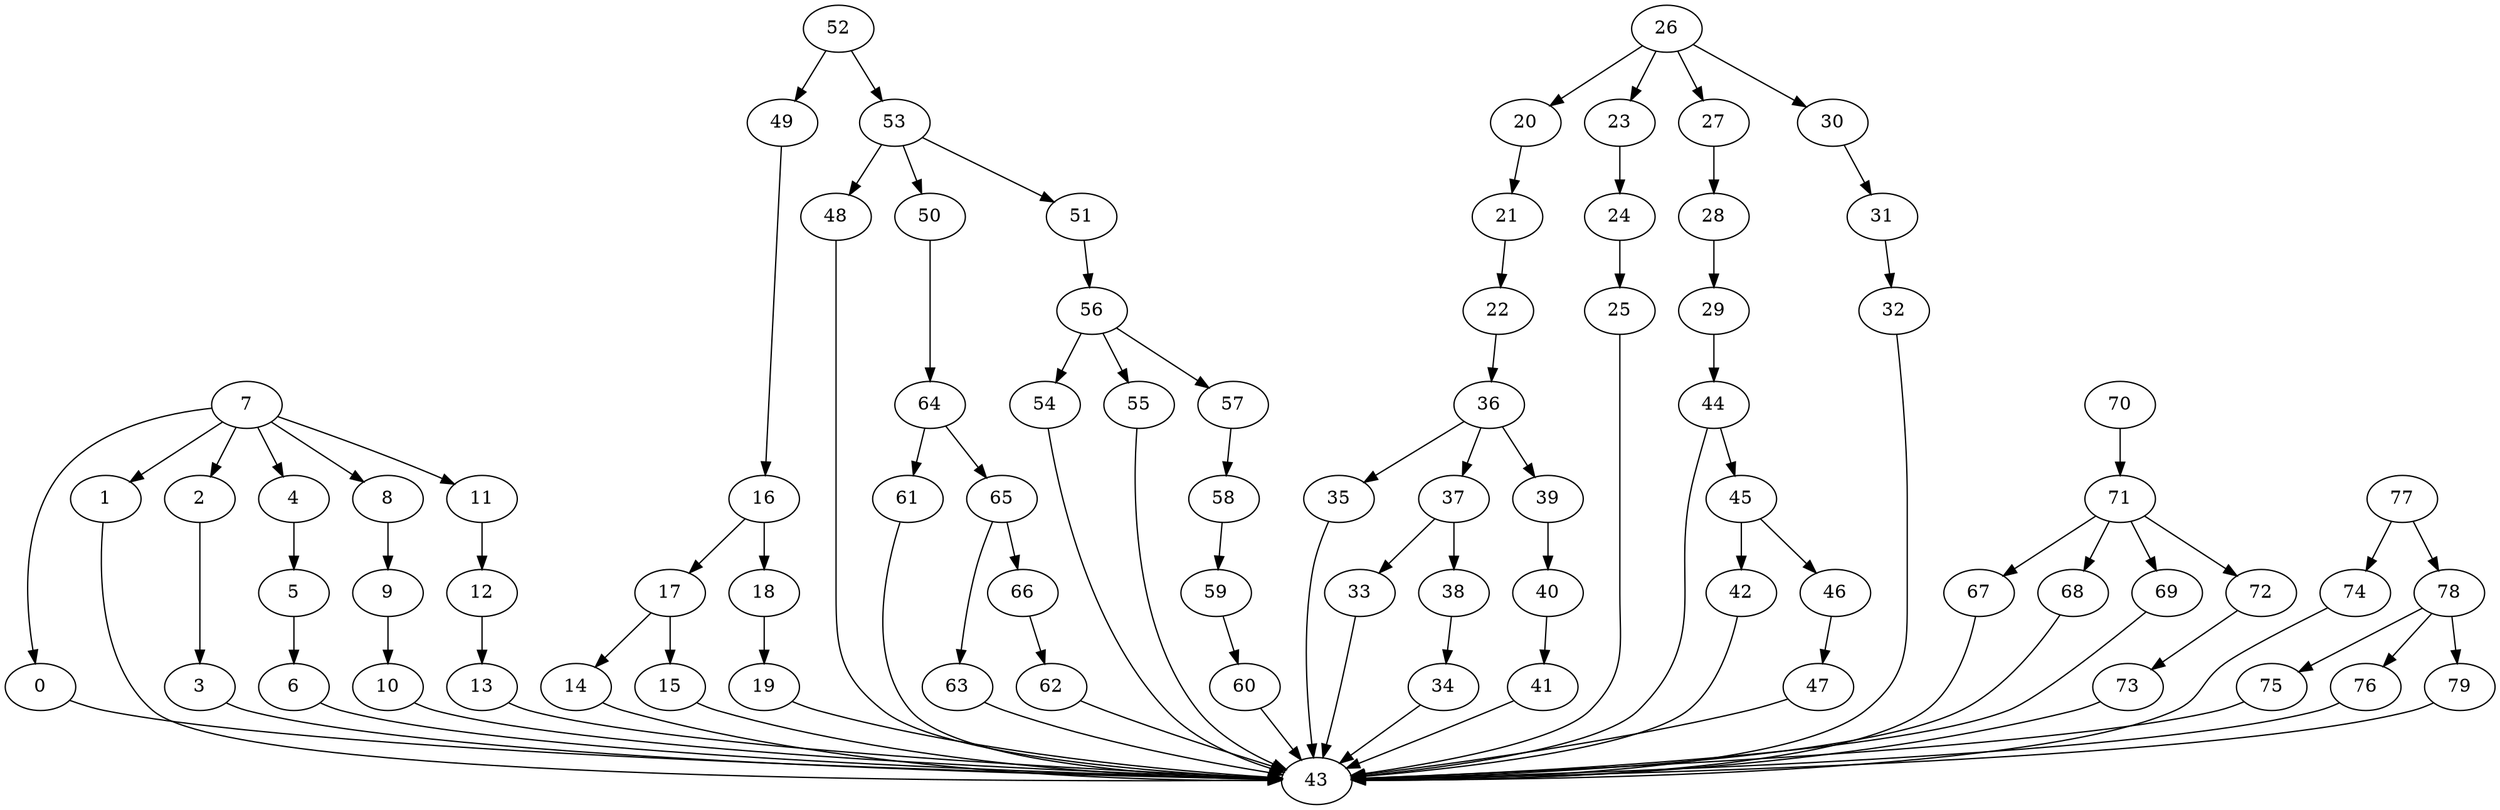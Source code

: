 strict digraph  {
0 [exec=196];
1 [exec=113];
2 [exec=53];
3 [exec=105];
4 [exec=154];
5 [exec=121];
6 [exec=96];
7 [exec=149];
8 [exec=90];
9 [exec=68];
10 [exec=85];
11 [exec=163];
12 [exec=82];
13 [exec=83];
14 [exec=130];
15 [exec=100];
16 [exec=188];
17 [exec=102];
18 [exec=96];
19 [exec=100];
20 [exec=117];
21 [exec=66];
22 [exec=134];
23 [exec=127];
24 [exec=200];
25 [exec=50];
26 [exec=136];
27 [exec=66];
28 [exec=129];
29 [exec=140];
30 [exec=128];
31 [exec=173];
32 [exec=130];
33 [exec=64];
34 [exec=115];
35 [exec=55];
36 [exec=141];
37 [exec=153];
38 [exec=54];
39 [exec=190];
40 [exec=157];
41 [exec=143];
42 [exec=168];
43 [exec=138];
44 [exec=181];
45 [exec=140];
46 [exec=184];
47 [exec=114];
48 [exec=103];
49 [exec=137];
50 [exec=181];
51 [exec=142];
52 [exec=87];
53 [exec=137];
54 [exec=129];
55 [exec=173];
56 [exec=91];
57 [exec=62];
58 [exec=70];
59 [exec=186];
60 [exec=153];
61 [exec=58];
62 [exec=176];
63 [exec=135];
64 [exec=103];
65 [exec=83];
66 [exec=194];
67 [exec=88];
68 [exec=65];
69 [exec=157];
70 [exec=125];
71 [exec=86];
72 [exec=166];
73 [exec=93];
74 [exec=146];
75 [exec=186];
76 [exec=95];
77 [exec=177];
78 [exec=136];
79 [exec=96];
0 -> 43  [comm=16];
1 -> 43  [comm=17];
2 -> 3  [comm=13];
3 -> 43  [comm=18];
4 -> 5  [comm=8];
5 -> 6  [comm=16];
6 -> 43  [comm=6];
7 -> 8  [comm=14];
7 -> 0  [comm=8];
7 -> 1  [comm=14];
7 -> 2  [comm=15];
7 -> 4  [comm=14];
7 -> 11  [comm=16];
8 -> 9  [comm=9];
9 -> 10  [comm=18];
10 -> 43  [comm=18];
11 -> 12  [comm=16];
12 -> 13  [comm=19];
13 -> 43  [comm=9];
14 -> 43  [comm=10];
15 -> 43  [comm=17];
16 -> 17  [comm=20];
16 -> 18  [comm=11];
17 -> 14  [comm=9];
17 -> 15  [comm=7];
18 -> 19  [comm=16];
19 -> 43  [comm=5];
20 -> 21  [comm=17];
21 -> 22  [comm=8];
22 -> 36  [comm=15];
23 -> 24  [comm=9];
24 -> 25  [comm=15];
25 -> 43  [comm=17];
26 -> 27  [comm=18];
26 -> 20  [comm=18];
26 -> 23  [comm=12];
26 -> 30  [comm=20];
27 -> 28  [comm=14];
28 -> 29  [comm=20];
29 -> 44  [comm=17];
30 -> 31  [comm=17];
31 -> 32  [comm=10];
32 -> 43  [comm=13];
33 -> 43  [comm=14];
34 -> 43  [comm=20];
35 -> 43  [comm=13];
36 -> 37  [comm=18];
36 -> 35  [comm=5];
36 -> 39  [comm=15];
37 -> 38  [comm=14];
37 -> 33  [comm=20];
38 -> 34  [comm=14];
39 -> 40  [comm=9];
40 -> 41  [comm=20];
41 -> 43  [comm=5];
42 -> 43  [comm=8];
44 -> 45  [comm=19];
44 -> 43  [comm=12];
45 -> 42  [comm=14];
45 -> 46  [comm=6];
46 -> 47  [comm=9];
47 -> 43  [comm=17];
48 -> 43  [comm=5];
49 -> 16  [comm=20];
50 -> 64  [comm=13];
51 -> 56  [comm=12];
52 -> 53  [comm=20];
52 -> 49  [comm=6];
53 -> 48  [comm=12];
53 -> 50  [comm=20];
53 -> 51  [comm=13];
54 -> 43  [comm=9];
55 -> 43  [comm=14];
56 -> 57  [comm=14];
56 -> 54  [comm=20];
56 -> 55  [comm=20];
57 -> 58  [comm=8];
58 -> 59  [comm=5];
59 -> 60  [comm=9];
60 -> 43  [comm=14];
61 -> 43  [comm=14];
62 -> 43  [comm=15];
63 -> 43  [comm=14];
64 -> 65  [comm=5];
64 -> 61  [comm=19];
65 -> 66  [comm=16];
65 -> 63  [comm=16];
66 -> 62  [comm=9];
67 -> 43  [comm=6];
68 -> 43  [comm=5];
69 -> 43  [comm=13];
70 -> 71  [comm=19];
71 -> 67  [comm=8];
71 -> 68  [comm=11];
71 -> 69  [comm=5];
71 -> 72  [comm=18];
72 -> 73  [comm=18];
73 -> 43  [comm=20];
74 -> 43  [comm=17];
75 -> 43  [comm=20];
76 -> 43  [comm=17];
77 -> 78  [comm=11];
77 -> 74  [comm=14];
78 -> 79  [comm=19];
78 -> 75  [comm=7];
78 -> 76  [comm=14];
79 -> 43  [comm=5];
}
